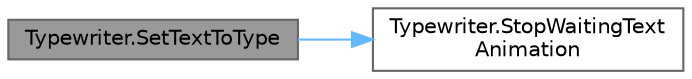 digraph "Typewriter.SetTextToType"
{
 // LATEX_PDF_SIZE
  bgcolor="transparent";
  edge [fontname=Helvetica,fontsize=10,labelfontname=Helvetica,labelfontsize=10];
  node [fontname=Helvetica,fontsize=10,shape=box,height=0.2,width=0.4];
  rankdir="LR";
  Node1 [id="Node000001",label="Typewriter.SetTextToType",height=0.2,width=0.4,color="gray40", fillcolor="grey60", style="filled", fontcolor="black",tooltip="Sets a string that will be typed according to the set typing speed. An optional callback Action can b..."];
  Node1 -> Node2 [id="edge1_Node000001_Node000002",color="steelblue1",style="solid",tooltip=" "];
  Node2 [id="Node000002",label="Typewriter.StopWaitingText\lAnimation",height=0.2,width=0.4,color="grey40", fillcolor="white", style="filled",URL="$class_typewriter.html#acd7809464fc6aeee8719c7fae15ae4a3",tooltip="Stops the waiting animation, also either keeps (default) or discards the text."];
}
